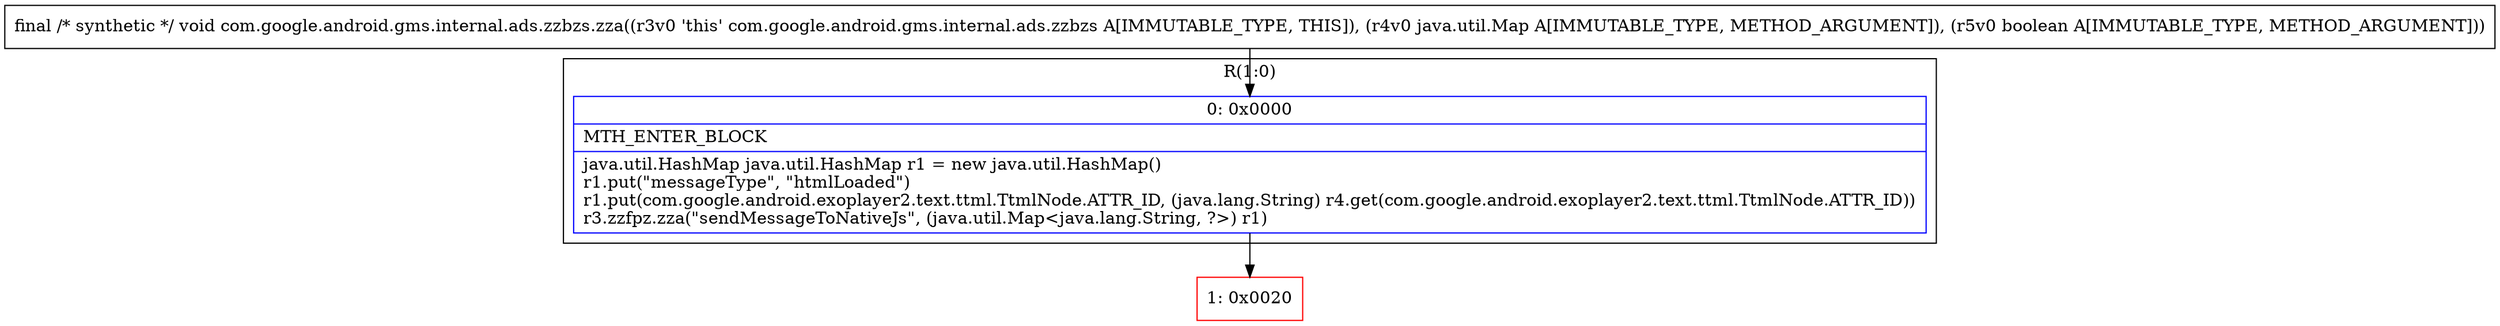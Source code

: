 digraph "CFG forcom.google.android.gms.internal.ads.zzbzs.zza(Ljava\/util\/Map;Z)V" {
subgraph cluster_Region_1414837700 {
label = "R(1:0)";
node [shape=record,color=blue];
Node_0 [shape=record,label="{0\:\ 0x0000|MTH_ENTER_BLOCK\l|java.util.HashMap java.util.HashMap r1 = new java.util.HashMap()\lr1.put(\"messageType\", \"htmlLoaded\")\lr1.put(com.google.android.exoplayer2.text.ttml.TtmlNode.ATTR_ID, (java.lang.String) r4.get(com.google.android.exoplayer2.text.ttml.TtmlNode.ATTR_ID))\lr3.zzfpz.zza(\"sendMessageToNativeJs\", (java.util.Map\<java.lang.String, ?\>) r1)\l}"];
}
Node_1 [shape=record,color=red,label="{1\:\ 0x0020}"];
MethodNode[shape=record,label="{final \/* synthetic *\/ void com.google.android.gms.internal.ads.zzbzs.zza((r3v0 'this' com.google.android.gms.internal.ads.zzbzs A[IMMUTABLE_TYPE, THIS]), (r4v0 java.util.Map A[IMMUTABLE_TYPE, METHOD_ARGUMENT]), (r5v0 boolean A[IMMUTABLE_TYPE, METHOD_ARGUMENT])) }"];
MethodNode -> Node_0;
Node_0 -> Node_1;
}

